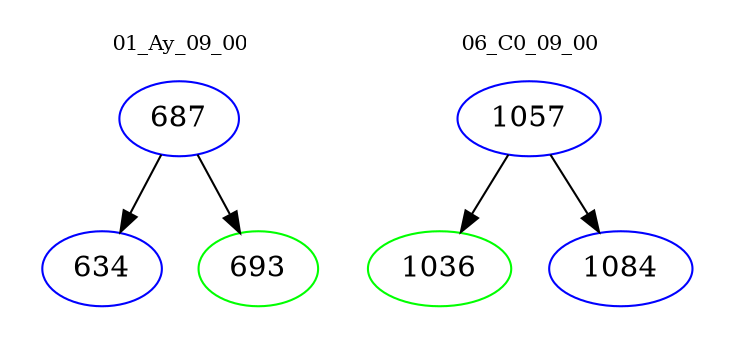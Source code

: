 digraph{
subgraph cluster_0 {
color = white
label = "01_Ay_09_00";
fontsize=10;
T0_687 [label="687", color="blue"]
T0_687 -> T0_634 [color="black"]
T0_634 [label="634", color="blue"]
T0_687 -> T0_693 [color="black"]
T0_693 [label="693", color="green"]
}
subgraph cluster_1 {
color = white
label = "06_C0_09_00";
fontsize=10;
T1_1057 [label="1057", color="blue"]
T1_1057 -> T1_1036 [color="black"]
T1_1036 [label="1036", color="green"]
T1_1057 -> T1_1084 [color="black"]
T1_1084 [label="1084", color="blue"]
}
}
